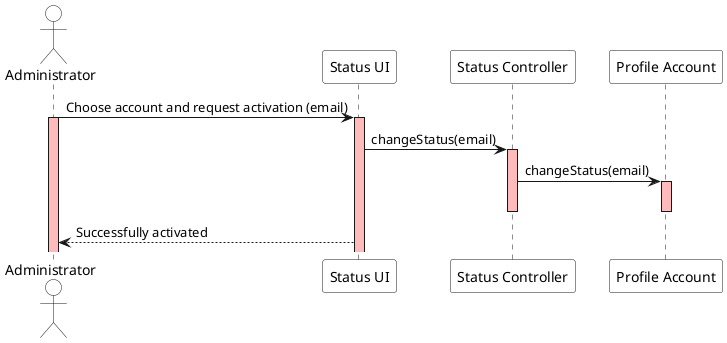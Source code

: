 @startuml

actor Administrator  as Administrator #white
participant "Status UI" as UI #white
participant "Status Controller" as Controller #white
participant "Profile Account" as Account #white

'Administrator ->  Controller : 1.Choose account and request activation
Administrator ->  UI : Choose account and request activation (email)
activate UI #FFBBBB
'activate Controller #FFBBBB
activate Administrator #FFBBBB
UI -> Controller: changeStatus(email)
activate Controller #FFBBBB
Controller -> Account: changeStatus(email)
activate Account #FFBBBB
deactivate Account
deactivate Controller

UI --> Administrator: Successfully activated
@enduml